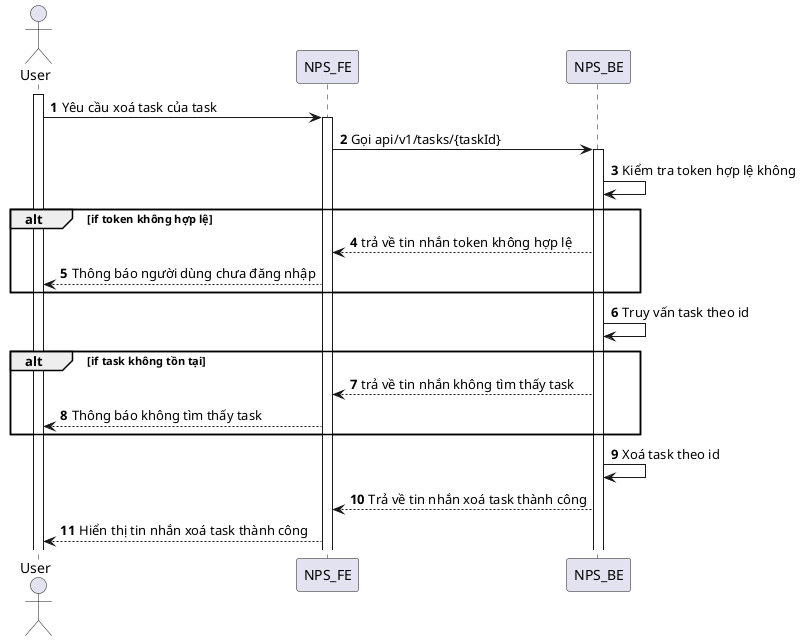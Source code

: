 @startuml
autonumber
actor User
activate User
User -> NPS_FE: Yêu cầu xoá task của task
activate NPS_FE
NPS_FE -> NPS_BE: Gọi api/v1/tasks/{taskId}
activate NPS_BE
NPS_BE -> NPS_BE: Kiểm tra token hợp lệ không
alt if token không hợp lệ
NPS_BE --> NPS_FE: trả về tin nhắn token không hợp lệ
NPS_FE --> User: Thông báo người dùng chưa đăng nhập
end
NPS_BE -> NPS_BE: Truy vấn task theo id
alt if task không tồn tại
NPS_BE --> NPS_FE: trả về tin nhắn không tìm thấy task
NPS_FE --> User: Thông báo không tìm thấy task
end
NPS_BE -> NPS_BE: Xoá task theo id
NPS_BE --> NPS_FE: Trả về tin nhắn xoá task thành công
NPS_FE --> User: Hiển thị tin nhắn xoá task thành công
@enduml